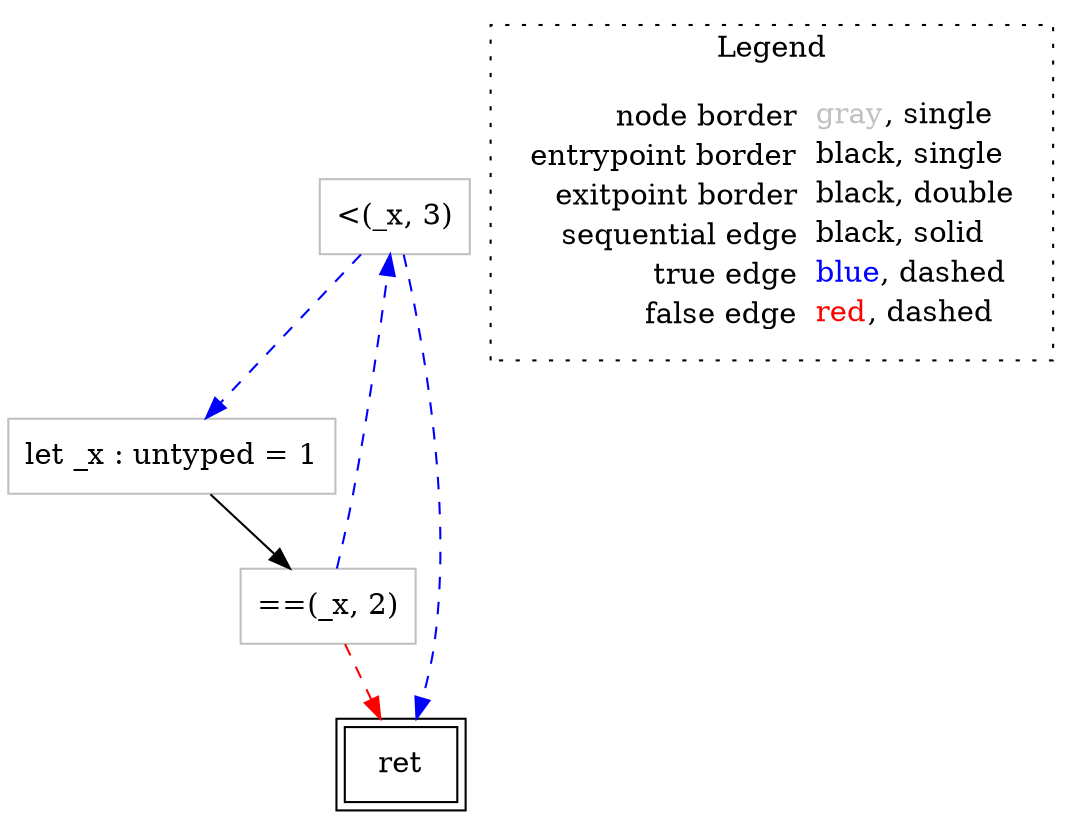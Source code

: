 digraph {
	"node0" [shape="rect",color="gray",label=<&lt;(_x, 3)>];
	"node1" [shape="rect",color="gray",label=<let _x : untyped = 1>];
	"node2" [shape="rect",color="black",peripheries="2",label=<ret>];
	"node3" [shape="rect",color="gray",label=<==(_x, 2)>];
	"node0" -> "node1" [color="blue",style="dashed"];
	"node0" -> "node2" [color="blue",style="dashed"];
	"node1" -> "node3" [color="black"];
	"node3" -> "node0" [color="blue",style="dashed"];
	"node3" -> "node2" [color="red",style="dashed"];
subgraph cluster_legend {
	label="Legend";
	style=dotted;
	node [shape=plaintext];
	"legend" [label=<<table border="0" cellpadding="2" cellspacing="0" cellborder="0"><tr><td align="right">node border&nbsp;</td><td align="left"><font color="gray">gray</font>, single</td></tr><tr><td align="right">entrypoint border&nbsp;</td><td align="left"><font color="black">black</font>, single</td></tr><tr><td align="right">exitpoint border&nbsp;</td><td align="left"><font color="black">black</font>, double</td></tr><tr><td align="right">sequential edge&nbsp;</td><td align="left"><font color="black">black</font>, solid</td></tr><tr><td align="right">true edge&nbsp;</td><td align="left"><font color="blue">blue</font>, dashed</td></tr><tr><td align="right">false edge&nbsp;</td><td align="left"><font color="red">red</font>, dashed</td></tr></table>>];
}

}
